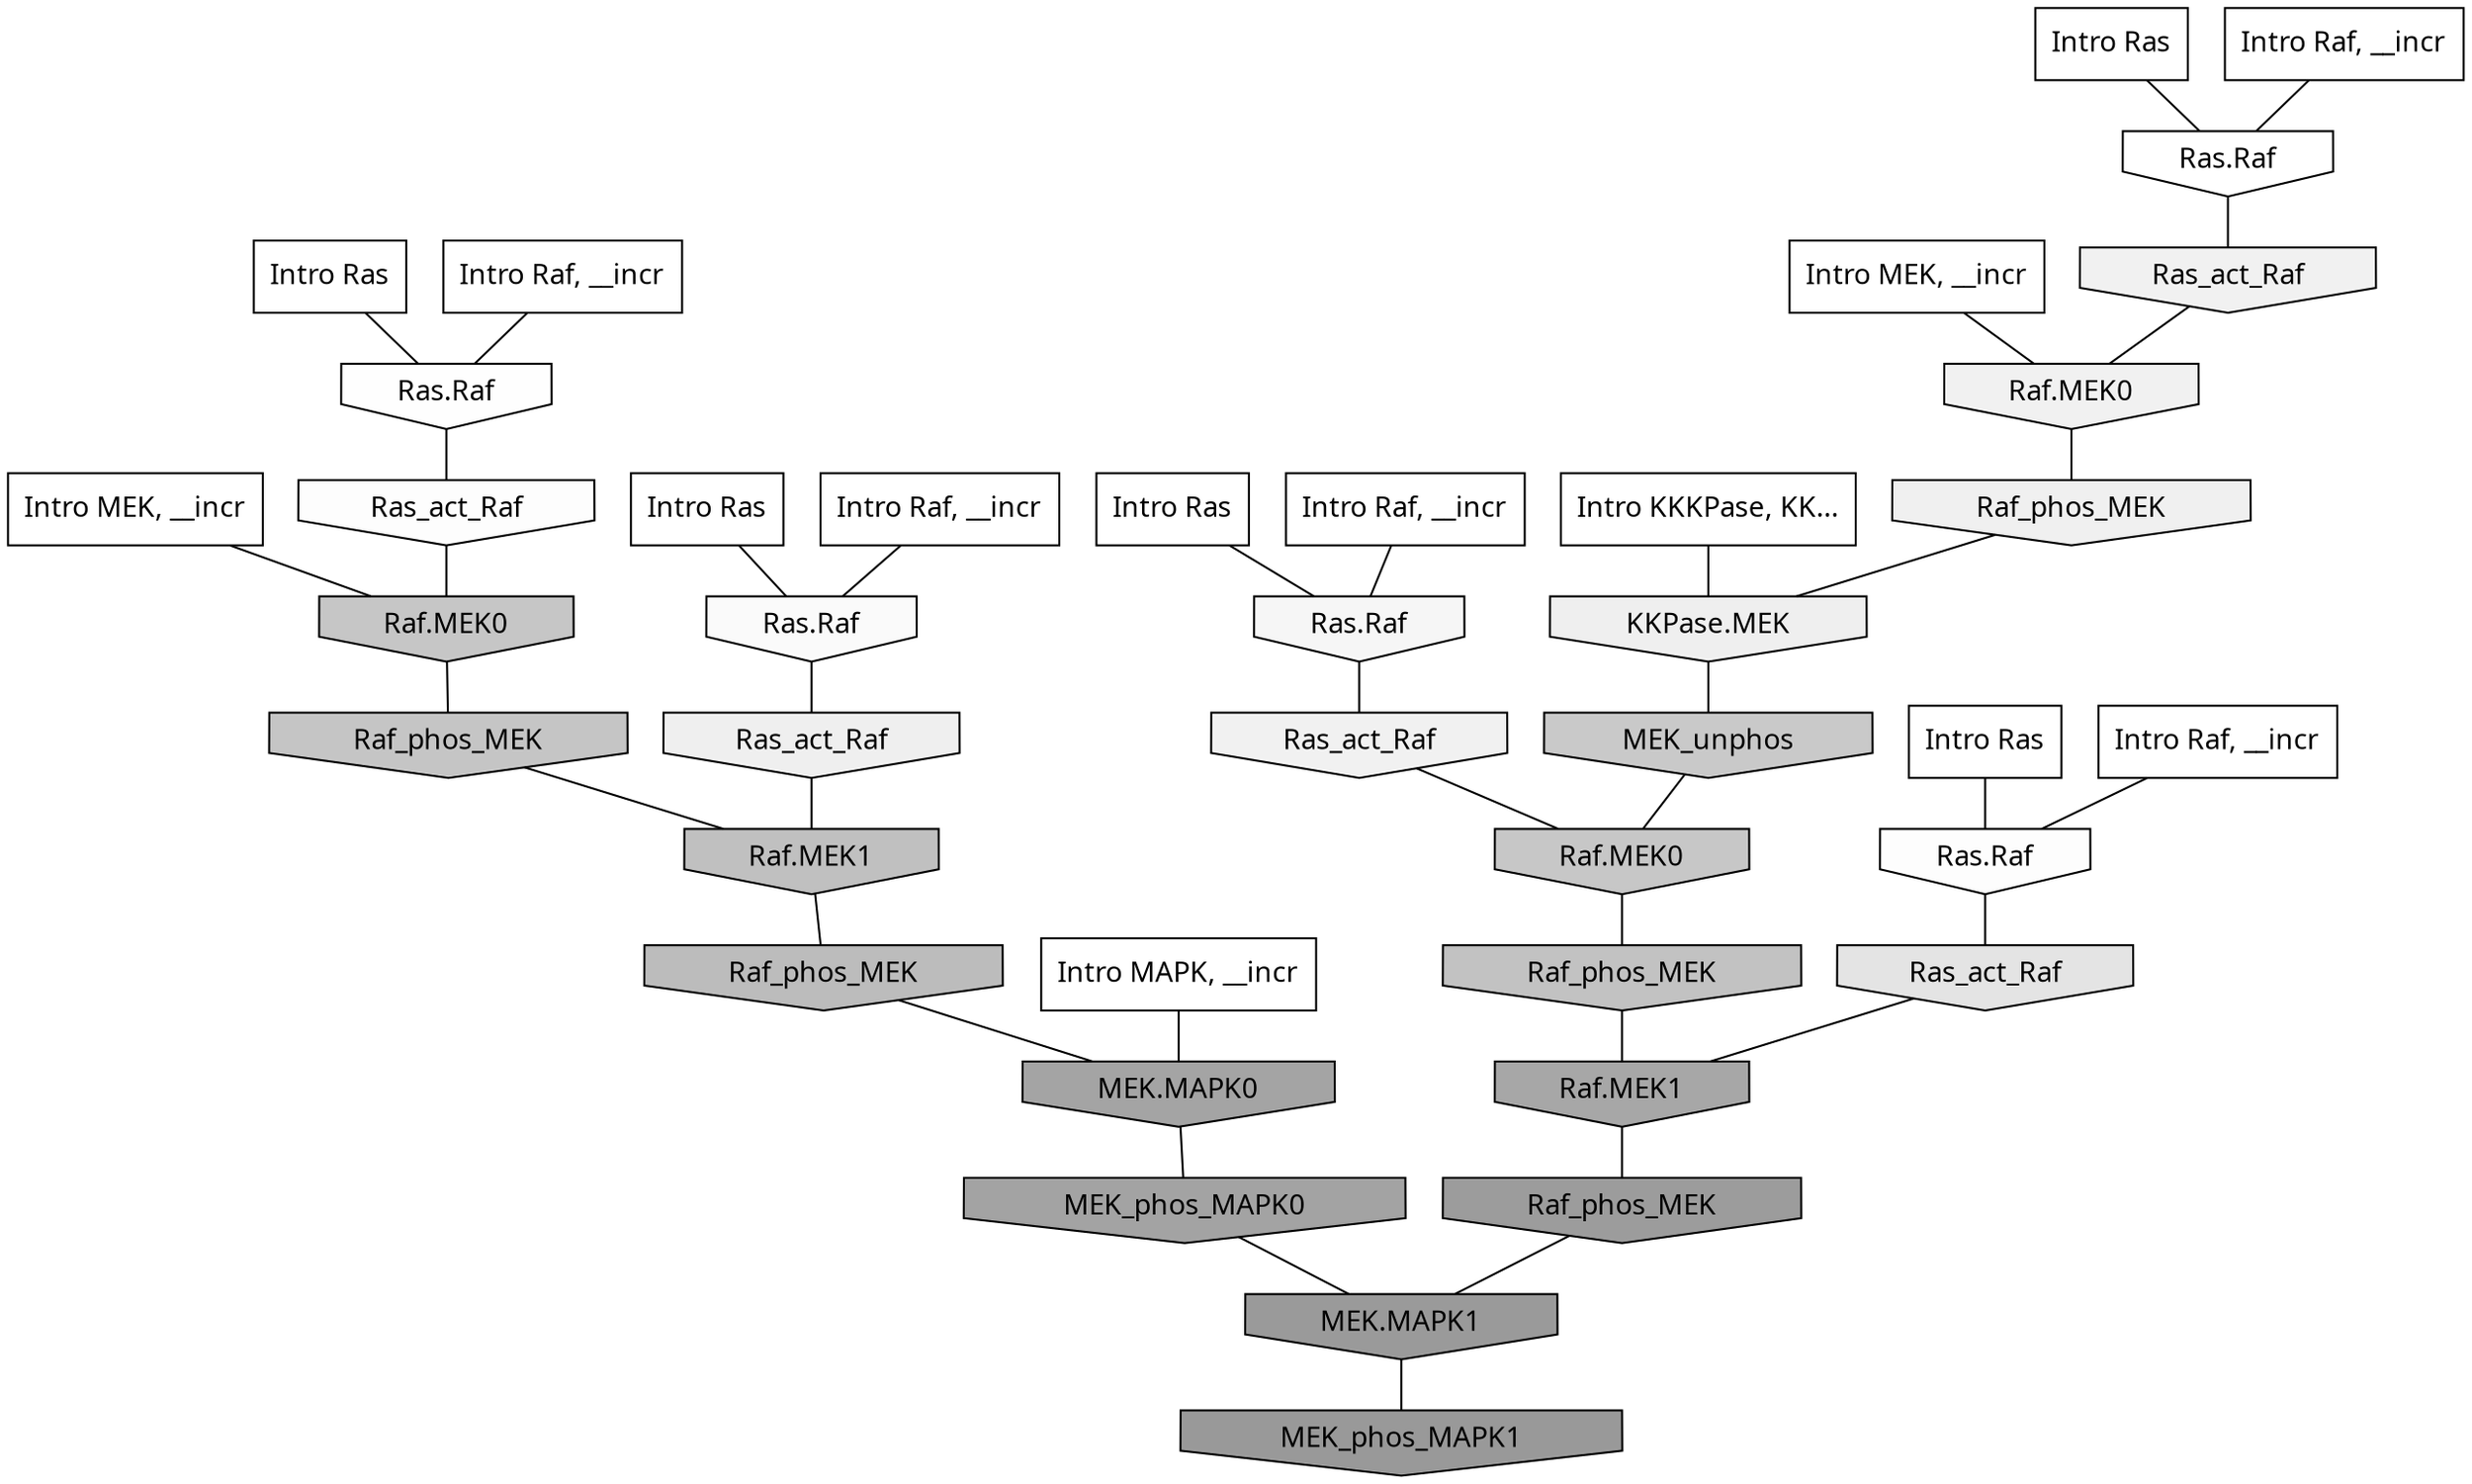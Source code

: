 digraph G{
  rankdir="TB";
  ranksep=0.30;
  node [fontname="CMU Serif"];
  edge [fontname="CMU Serif"];
  
  2 [label="Intro Ras", shape=rectangle, style=filled, fillcolor="0.000 0.000 1.000"]
  
  4 [label="Intro Ras", shape=rectangle, style=filled, fillcolor="0.000 0.000 1.000"]
  
  26 [label="Intro Ras", shape=rectangle, style=filled, fillcolor="0.000 0.000 1.000"]
  
  27 [label="Intro Ras", shape=rectangle, style=filled, fillcolor="0.000 0.000 1.000"]
  
  58 [label="Intro Ras", shape=rectangle, style=filled, fillcolor="0.000 0.000 1.000"]
  
  206 [label="Intro Raf, __incr", shape=rectangle, style=filled, fillcolor="0.000 0.000 1.000"]
  
  411 [label="Intro Raf, __incr", shape=rectangle, style=filled, fillcolor="0.000 0.000 1.000"]
  
  486 [label="Intro Raf, __incr", shape=rectangle, style=filled, fillcolor="0.000 0.000 1.000"]
  
  864 [label="Intro Raf, __incr", shape=rectangle, style=filled, fillcolor="0.000 0.000 1.000"]
  
  942 [label="Intro Raf, __incr", shape=rectangle, style=filled, fillcolor="0.000 0.000 1.000"]
  
  1164 [label="Intro MEK, __incr", shape=rectangle, style=filled, fillcolor="0.000 0.000 1.000"]
  
  1283 [label="Intro MEK, __incr", shape=rectangle, style=filled, fillcolor="0.000 0.000 1.000"]
  
  2335 [label="Intro MAPK, __incr", shape=rectangle, style=filled, fillcolor="0.000 0.000 1.000"]
  
  3153 [label="Intro KKKPase, KK...", shape=rectangle, style=filled, fillcolor="0.000 0.000 1.000"]
  
  3263 [label="Ras.Raf", shape=invhouse, style=filled, fillcolor="0.000 0.000 1.000"]
  
  3353 [label="Ras.Raf", shape=invhouse, style=filled, fillcolor="0.000 0.000 0.993"]
  
  3356 [label="Ras_act_Raf", shape=invhouse, style=filled, fillcolor="0.000 0.000 0.991"]
  
  3374 [label="Ras.Raf", shape=invhouse, style=filled, fillcolor="0.000 0.000 0.989"]
  
  3434 [label="Ras.Raf", shape=invhouse, style=filled, fillcolor="0.000 0.000 0.979"]
  
  3562 [label="Ras.Raf", shape=invhouse, style=filled, fillcolor="0.000 0.000 0.962"]
  
  3715 [label="Ras_act_Raf", shape=invhouse, style=filled, fillcolor="0.000 0.000 0.945"]
  
  3718 [label="Raf.MEK0", shape=invhouse, style=filled, fillcolor="0.000 0.000 0.945"]
  
  3738 [label="Ras_act_Raf", shape=invhouse, style=filled, fillcolor="0.000 0.000 0.944"]
  
  3797 [label="Raf_phos_MEK", shape=invhouse, style=filled, fillcolor="0.000 0.000 0.940"]
  
  3836 [label="Ras_act_Raf", shape=invhouse, style=filled, fillcolor="0.000 0.000 0.937"]
  
  3887 [label="KKPase.MEK", shape=invhouse, style=filled, fillcolor="0.000 0.000 0.934"]
  
  4494 [label="Ras_act_Raf", shape=invhouse, style=filled, fillcolor="0.000 0.000 0.894"]
  
  6421 [label="MEK_unphos", shape=invhouse, style=filled, fillcolor="0.000 0.000 0.789"]
  
  6670 [label="Raf.MEK0", shape=invhouse, style=filled, fillcolor="0.000 0.000 0.779"]
  
  6717 [label="Raf.MEK0", shape=invhouse, style=filled, fillcolor="0.000 0.000 0.777"]
  
  6835 [label="Raf_phos_MEK", shape=invhouse, style=filled, fillcolor="0.000 0.000 0.773"]
  
  7258 [label="Raf_phos_MEK", shape=invhouse, style=filled, fillcolor="0.000 0.000 0.759"]
  
  7504 [label="Raf.MEK1", shape=invhouse, style=filled, fillcolor="0.000 0.000 0.752"]
  
  8041 [label="Raf_phos_MEK", shape=invhouse, style=filled, fillcolor="0.000 0.000 0.735"]
  
  11488 [label="Raf.MEK1", shape=invhouse, style=filled, fillcolor="0.000 0.000 0.655"]
  
  12227 [label="MEK.MAPK0", shape=invhouse, style=filled, fillcolor="0.000 0.000 0.642"]
  
  12558 [label="MEK_phos_MAPK0", shape=invhouse, style=filled, fillcolor="0.000 0.000 0.637"]
  
  14184 [label="Raf_phos_MEK", shape=invhouse, style=filled, fillcolor="0.000 0.000 0.613"]
  
  14811 [label="MEK.MAPK1", shape=invhouse, style=filled, fillcolor="0.000 0.000 0.605"]
  
  15147 [label="MEK_phos_MAPK1", shape=invhouse, style=filled, fillcolor="0.000 0.000 0.600"]
  
  
  14811 -> 15147 [dir=none, color="0.000 0.000 0.000"] 
  14184 -> 14811 [dir=none, color="0.000 0.000 0.000"] 
  12558 -> 14811 [dir=none, color="0.000 0.000 0.000"] 
  12227 -> 12558 [dir=none, color="0.000 0.000 0.000"] 
  11488 -> 14184 [dir=none, color="0.000 0.000 0.000"] 
  8041 -> 12227 [dir=none, color="0.000 0.000 0.000"] 
  7504 -> 8041 [dir=none, color="0.000 0.000 0.000"] 
  7258 -> 11488 [dir=none, color="0.000 0.000 0.000"] 
  6835 -> 7504 [dir=none, color="0.000 0.000 0.000"] 
  6717 -> 6835 [dir=none, color="0.000 0.000 0.000"] 
  6670 -> 7258 [dir=none, color="0.000 0.000 0.000"] 
  6421 -> 6670 [dir=none, color="0.000 0.000 0.000"] 
  4494 -> 11488 [dir=none, color="0.000 0.000 0.000"] 
  3887 -> 6421 [dir=none, color="0.000 0.000 0.000"] 
  3836 -> 7504 [dir=none, color="0.000 0.000 0.000"] 
  3797 -> 3887 [dir=none, color="0.000 0.000 0.000"] 
  3738 -> 6670 [dir=none, color="0.000 0.000 0.000"] 
  3718 -> 3797 [dir=none, color="0.000 0.000 0.000"] 
  3715 -> 3718 [dir=none, color="0.000 0.000 0.000"] 
  3562 -> 3738 [dir=none, color="0.000 0.000 0.000"] 
  3434 -> 3836 [dir=none, color="0.000 0.000 0.000"] 
  3374 -> 4494 [dir=none, color="0.000 0.000 0.000"] 
  3356 -> 6717 [dir=none, color="0.000 0.000 0.000"] 
  3353 -> 3356 [dir=none, color="0.000 0.000 0.000"] 
  3263 -> 3715 [dir=none, color="0.000 0.000 0.000"] 
  3153 -> 3887 [dir=none, color="0.000 0.000 0.000"] 
  2335 -> 12227 [dir=none, color="0.000 0.000 0.000"] 
  1283 -> 3718 [dir=none, color="0.000 0.000 0.000"] 
  1164 -> 6717 [dir=none, color="0.000 0.000 0.000"] 
  942 -> 3353 [dir=none, color="0.000 0.000 0.000"] 
  864 -> 3374 [dir=none, color="0.000 0.000 0.000"] 
  486 -> 3263 [dir=none, color="0.000 0.000 0.000"] 
  411 -> 3562 [dir=none, color="0.000 0.000 0.000"] 
  206 -> 3434 [dir=none, color="0.000 0.000 0.000"] 
  58 -> 3353 [dir=none, color="0.000 0.000 0.000"] 
  27 -> 3263 [dir=none, color="0.000 0.000 0.000"] 
  26 -> 3434 [dir=none, color="0.000 0.000 0.000"] 
  4 -> 3374 [dir=none, color="0.000 0.000 0.000"] 
  2 -> 3562 [dir=none, color="0.000 0.000 0.000"] 
  
  }
